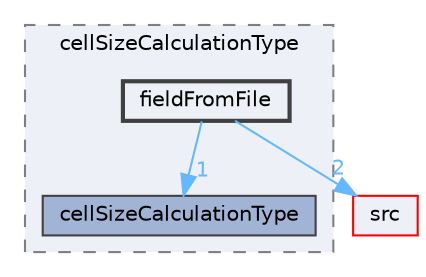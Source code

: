 digraph "applications/utilities/mesh/generation/foamyMesh/conformalVoronoiMesh/cellSizeControlSurfaces/surfaceCellSizeFunction/cellSizeCalculationType/fieldFromFile"
{
 // LATEX_PDF_SIZE
  bgcolor="transparent";
  edge [fontname=Helvetica,fontsize=10,labelfontname=Helvetica,labelfontsize=10];
  node [fontname=Helvetica,fontsize=10,shape=box,height=0.2,width=0.4];
  compound=true
  subgraph clusterdir_a697956e4d559fffbd58795d684dfd83 {
    graph [ bgcolor="#edf0f7", pencolor="grey50", label="cellSizeCalculationType", fontname=Helvetica,fontsize=10 style="filled,dashed", URL="dir_a697956e4d559fffbd58795d684dfd83.html",tooltip=""]
  dir_4b32007aaf06d58f51fdc3e678ece01a [label="cellSizeCalculationType", fillcolor="#a2b4d6", color="grey25", style="filled", URL="dir_4b32007aaf06d58f51fdc3e678ece01a.html",tooltip=""];
  dir_44cb690e17aa6015688c894691084093 [label="fieldFromFile", fillcolor="#edf0f7", color="grey25", style="filled,bold", URL="dir_44cb690e17aa6015688c894691084093.html",tooltip=""];
  }
  dir_68267d1309a1af8e8297ef4c3efbcdba [label="src", fillcolor="#edf0f7", color="red", style="filled", URL="dir_68267d1309a1af8e8297ef4c3efbcdba.html",tooltip=""];
  dir_44cb690e17aa6015688c894691084093->dir_4b32007aaf06d58f51fdc3e678ece01a [headlabel="1", labeldistance=1.5 headhref="dir_001328_000439.html" href="dir_001328_000439.html" color="steelblue1" fontcolor="steelblue1"];
  dir_44cb690e17aa6015688c894691084093->dir_68267d1309a1af8e8297ef4c3efbcdba [headlabel="2", labeldistance=1.5 headhref="dir_001328_003729.html" href="dir_001328_003729.html" color="steelblue1" fontcolor="steelblue1"];
}
